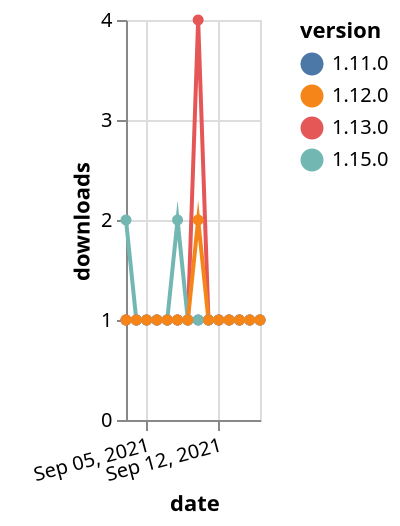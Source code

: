 {"$schema": "https://vega.github.io/schema/vega-lite/v5.json", "description": "A simple bar chart with embedded data.", "data": {"values": [{"date": "2021-09-03", "total": 213, "delta": 1, "version": "1.11.0"}, {"date": "2021-09-04", "total": 214, "delta": 1, "version": "1.11.0"}, {"date": "2021-09-05", "total": 215, "delta": 1, "version": "1.11.0"}, {"date": "2021-09-06", "total": 216, "delta": 1, "version": "1.11.0"}, {"date": "2021-09-07", "total": 217, "delta": 1, "version": "1.11.0"}, {"date": "2021-09-08", "total": 218, "delta": 1, "version": "1.11.0"}, {"date": "2021-09-09", "total": 219, "delta": 1, "version": "1.11.0"}, {"date": "2021-09-10", "total": 220, "delta": 1, "version": "1.11.0"}, {"date": "2021-09-11", "total": 221, "delta": 1, "version": "1.11.0"}, {"date": "2021-09-12", "total": 222, "delta": 1, "version": "1.11.0"}, {"date": "2021-09-13", "total": 223, "delta": 1, "version": "1.11.0"}, {"date": "2021-09-14", "total": 224, "delta": 1, "version": "1.11.0"}, {"date": "2021-09-15", "total": 225, "delta": 1, "version": "1.11.0"}, {"date": "2021-09-16", "total": 226, "delta": 1, "version": "1.11.0"}, {"date": "2021-09-03", "total": 290, "delta": 1, "version": "1.13.0"}, {"date": "2021-09-04", "total": 291, "delta": 1, "version": "1.13.0"}, {"date": "2021-09-05", "total": 292, "delta": 1, "version": "1.13.0"}, {"date": "2021-09-06", "total": 293, "delta": 1, "version": "1.13.0"}, {"date": "2021-09-07", "total": 294, "delta": 1, "version": "1.13.0"}, {"date": "2021-09-08", "total": 295, "delta": 1, "version": "1.13.0"}, {"date": "2021-09-09", "total": 296, "delta": 1, "version": "1.13.0"}, {"date": "2021-09-10", "total": 300, "delta": 4, "version": "1.13.0"}, {"date": "2021-09-11", "total": 301, "delta": 1, "version": "1.13.0"}, {"date": "2021-09-12", "total": 302, "delta": 1, "version": "1.13.0"}, {"date": "2021-09-13", "total": 303, "delta": 1, "version": "1.13.0"}, {"date": "2021-09-14", "total": 304, "delta": 1, "version": "1.13.0"}, {"date": "2021-09-15", "total": 305, "delta": 1, "version": "1.13.0"}, {"date": "2021-09-16", "total": 306, "delta": 1, "version": "1.13.0"}, {"date": "2021-09-03", "total": 114, "delta": 2, "version": "1.15.0"}, {"date": "2021-09-04", "total": 115, "delta": 1, "version": "1.15.0"}, {"date": "2021-09-05", "total": 116, "delta": 1, "version": "1.15.0"}, {"date": "2021-09-06", "total": 117, "delta": 1, "version": "1.15.0"}, {"date": "2021-09-07", "total": 118, "delta": 1, "version": "1.15.0"}, {"date": "2021-09-08", "total": 120, "delta": 2, "version": "1.15.0"}, {"date": "2021-09-09", "total": 121, "delta": 1, "version": "1.15.0"}, {"date": "2021-09-10", "total": 122, "delta": 1, "version": "1.15.0"}, {"date": "2021-09-11", "total": 123, "delta": 1, "version": "1.15.0"}, {"date": "2021-09-12", "total": 124, "delta": 1, "version": "1.15.0"}, {"date": "2021-09-13", "total": 125, "delta": 1, "version": "1.15.0"}, {"date": "2021-09-14", "total": 126, "delta": 1, "version": "1.15.0"}, {"date": "2021-09-15", "total": 127, "delta": 1, "version": "1.15.0"}, {"date": "2021-09-16", "total": 128, "delta": 1, "version": "1.15.0"}, {"date": "2021-09-03", "total": 180, "delta": 1, "version": "1.12.0"}, {"date": "2021-09-04", "total": 181, "delta": 1, "version": "1.12.0"}, {"date": "2021-09-05", "total": 182, "delta": 1, "version": "1.12.0"}, {"date": "2021-09-06", "total": 183, "delta": 1, "version": "1.12.0"}, {"date": "2021-09-07", "total": 184, "delta": 1, "version": "1.12.0"}, {"date": "2021-09-08", "total": 185, "delta": 1, "version": "1.12.0"}, {"date": "2021-09-09", "total": 186, "delta": 1, "version": "1.12.0"}, {"date": "2021-09-10", "total": 188, "delta": 2, "version": "1.12.0"}, {"date": "2021-09-11", "total": 189, "delta": 1, "version": "1.12.0"}, {"date": "2021-09-12", "total": 190, "delta": 1, "version": "1.12.0"}, {"date": "2021-09-13", "total": 191, "delta": 1, "version": "1.12.0"}, {"date": "2021-09-14", "total": 192, "delta": 1, "version": "1.12.0"}, {"date": "2021-09-15", "total": 193, "delta": 1, "version": "1.12.0"}, {"date": "2021-09-16", "total": 194, "delta": 1, "version": "1.12.0"}]}, "width": "container", "mark": {"type": "line", "point": {"filled": true}}, "encoding": {"x": {"field": "date", "type": "temporal", "timeUnit": "yearmonthdate", "title": "date", "axis": {"labelAngle": -15}}, "y": {"field": "delta", "type": "quantitative", "title": "downloads"}, "color": {"field": "version", "type": "nominal"}, "tooltip": {"field": "delta"}}}